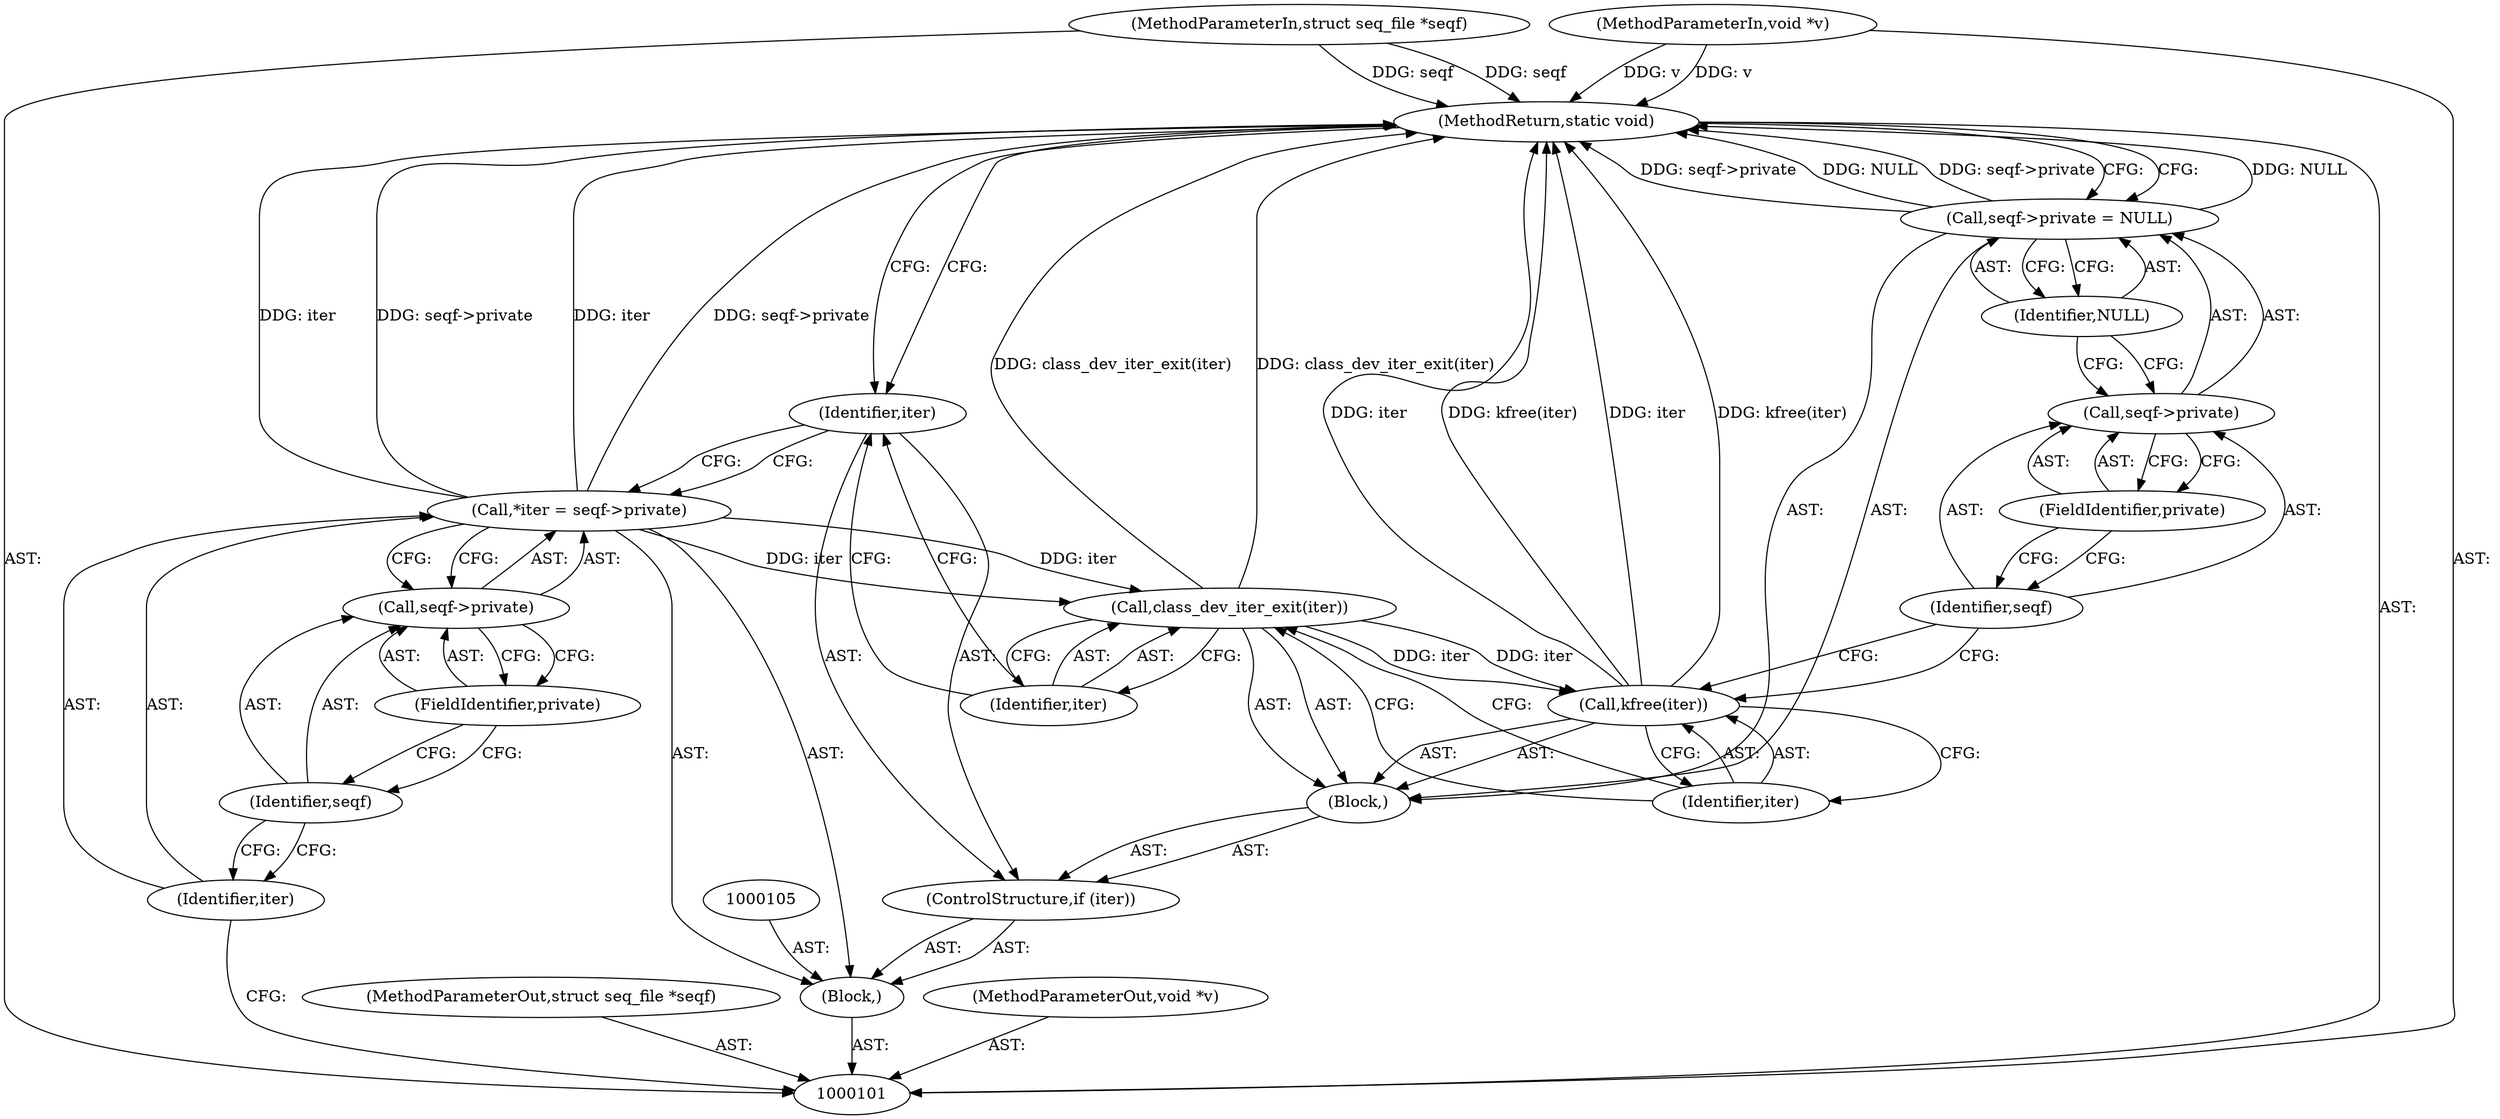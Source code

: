 digraph "0_linux_77da160530dd1dc94f6ae15a981f24e5f0021e84" {
"1000123" [label="(MethodReturn,static void)"];
"1000102" [label="(MethodParameterIn,struct seq_file *seqf)"];
"1000149" [label="(MethodParameterOut,struct seq_file *seqf)"];
"1000103" [label="(MethodParameterIn,void *v)"];
"1000150" [label="(MethodParameterOut,void *v)"];
"1000104" [label="(Block,)"];
"1000106" [label="(Call,*iter = seqf->private)"];
"1000107" [label="(Identifier,iter)"];
"1000108" [label="(Call,seqf->private)"];
"1000109" [label="(Identifier,seqf)"];
"1000110" [label="(FieldIdentifier,private)"];
"1000113" [label="(Block,)"];
"1000111" [label="(ControlStructure,if (iter))"];
"1000112" [label="(Identifier,iter)"];
"1000115" [label="(Identifier,iter)"];
"1000114" [label="(Call,class_dev_iter_exit(iter))"];
"1000116" [label="(Call,kfree(iter))"];
"1000117" [label="(Identifier,iter)"];
"1000122" [label="(Identifier,NULL)"];
"1000118" [label="(Call,seqf->private = NULL)"];
"1000119" [label="(Call,seqf->private)"];
"1000120" [label="(Identifier,seqf)"];
"1000121" [label="(FieldIdentifier,private)"];
"1000123" -> "1000101"  [label="AST: "];
"1000123" -> "1000118"  [label="CFG: "];
"1000123" -> "1000112"  [label="CFG: "];
"1000116" -> "1000123"  [label="DDG: iter"];
"1000116" -> "1000123"  [label="DDG: kfree(iter)"];
"1000106" -> "1000123"  [label="DDG: seqf->private"];
"1000106" -> "1000123"  [label="DDG: iter"];
"1000114" -> "1000123"  [label="DDG: class_dev_iter_exit(iter)"];
"1000103" -> "1000123"  [label="DDG: v"];
"1000102" -> "1000123"  [label="DDG: seqf"];
"1000118" -> "1000123"  [label="DDG: NULL"];
"1000118" -> "1000123"  [label="DDG: seqf->private"];
"1000102" -> "1000101"  [label="AST: "];
"1000102" -> "1000123"  [label="DDG: seqf"];
"1000149" -> "1000101"  [label="AST: "];
"1000103" -> "1000101"  [label="AST: "];
"1000103" -> "1000123"  [label="DDG: v"];
"1000150" -> "1000101"  [label="AST: "];
"1000104" -> "1000101"  [label="AST: "];
"1000105" -> "1000104"  [label="AST: "];
"1000106" -> "1000104"  [label="AST: "];
"1000111" -> "1000104"  [label="AST: "];
"1000106" -> "1000104"  [label="AST: "];
"1000106" -> "1000108"  [label="CFG: "];
"1000107" -> "1000106"  [label="AST: "];
"1000108" -> "1000106"  [label="AST: "];
"1000112" -> "1000106"  [label="CFG: "];
"1000106" -> "1000123"  [label="DDG: seqf->private"];
"1000106" -> "1000123"  [label="DDG: iter"];
"1000106" -> "1000114"  [label="DDG: iter"];
"1000107" -> "1000106"  [label="AST: "];
"1000107" -> "1000101"  [label="CFG: "];
"1000109" -> "1000107"  [label="CFG: "];
"1000108" -> "1000106"  [label="AST: "];
"1000108" -> "1000110"  [label="CFG: "];
"1000109" -> "1000108"  [label="AST: "];
"1000110" -> "1000108"  [label="AST: "];
"1000106" -> "1000108"  [label="CFG: "];
"1000109" -> "1000108"  [label="AST: "];
"1000109" -> "1000107"  [label="CFG: "];
"1000110" -> "1000109"  [label="CFG: "];
"1000110" -> "1000108"  [label="AST: "];
"1000110" -> "1000109"  [label="CFG: "];
"1000108" -> "1000110"  [label="CFG: "];
"1000113" -> "1000111"  [label="AST: "];
"1000114" -> "1000113"  [label="AST: "];
"1000116" -> "1000113"  [label="AST: "];
"1000118" -> "1000113"  [label="AST: "];
"1000111" -> "1000104"  [label="AST: "];
"1000112" -> "1000111"  [label="AST: "];
"1000113" -> "1000111"  [label="AST: "];
"1000112" -> "1000111"  [label="AST: "];
"1000112" -> "1000106"  [label="CFG: "];
"1000115" -> "1000112"  [label="CFG: "];
"1000123" -> "1000112"  [label="CFG: "];
"1000115" -> "1000114"  [label="AST: "];
"1000115" -> "1000112"  [label="CFG: "];
"1000114" -> "1000115"  [label="CFG: "];
"1000114" -> "1000113"  [label="AST: "];
"1000114" -> "1000115"  [label="CFG: "];
"1000115" -> "1000114"  [label="AST: "];
"1000117" -> "1000114"  [label="CFG: "];
"1000114" -> "1000123"  [label="DDG: class_dev_iter_exit(iter)"];
"1000106" -> "1000114"  [label="DDG: iter"];
"1000114" -> "1000116"  [label="DDG: iter"];
"1000116" -> "1000113"  [label="AST: "];
"1000116" -> "1000117"  [label="CFG: "];
"1000117" -> "1000116"  [label="AST: "];
"1000120" -> "1000116"  [label="CFG: "];
"1000116" -> "1000123"  [label="DDG: iter"];
"1000116" -> "1000123"  [label="DDG: kfree(iter)"];
"1000114" -> "1000116"  [label="DDG: iter"];
"1000117" -> "1000116"  [label="AST: "];
"1000117" -> "1000114"  [label="CFG: "];
"1000116" -> "1000117"  [label="CFG: "];
"1000122" -> "1000118"  [label="AST: "];
"1000122" -> "1000119"  [label="CFG: "];
"1000118" -> "1000122"  [label="CFG: "];
"1000118" -> "1000113"  [label="AST: "];
"1000118" -> "1000122"  [label="CFG: "];
"1000119" -> "1000118"  [label="AST: "];
"1000122" -> "1000118"  [label="AST: "];
"1000123" -> "1000118"  [label="CFG: "];
"1000118" -> "1000123"  [label="DDG: NULL"];
"1000118" -> "1000123"  [label="DDG: seqf->private"];
"1000119" -> "1000118"  [label="AST: "];
"1000119" -> "1000121"  [label="CFG: "];
"1000120" -> "1000119"  [label="AST: "];
"1000121" -> "1000119"  [label="AST: "];
"1000122" -> "1000119"  [label="CFG: "];
"1000120" -> "1000119"  [label="AST: "];
"1000120" -> "1000116"  [label="CFG: "];
"1000121" -> "1000120"  [label="CFG: "];
"1000121" -> "1000119"  [label="AST: "];
"1000121" -> "1000120"  [label="CFG: "];
"1000119" -> "1000121"  [label="CFG: "];
}
